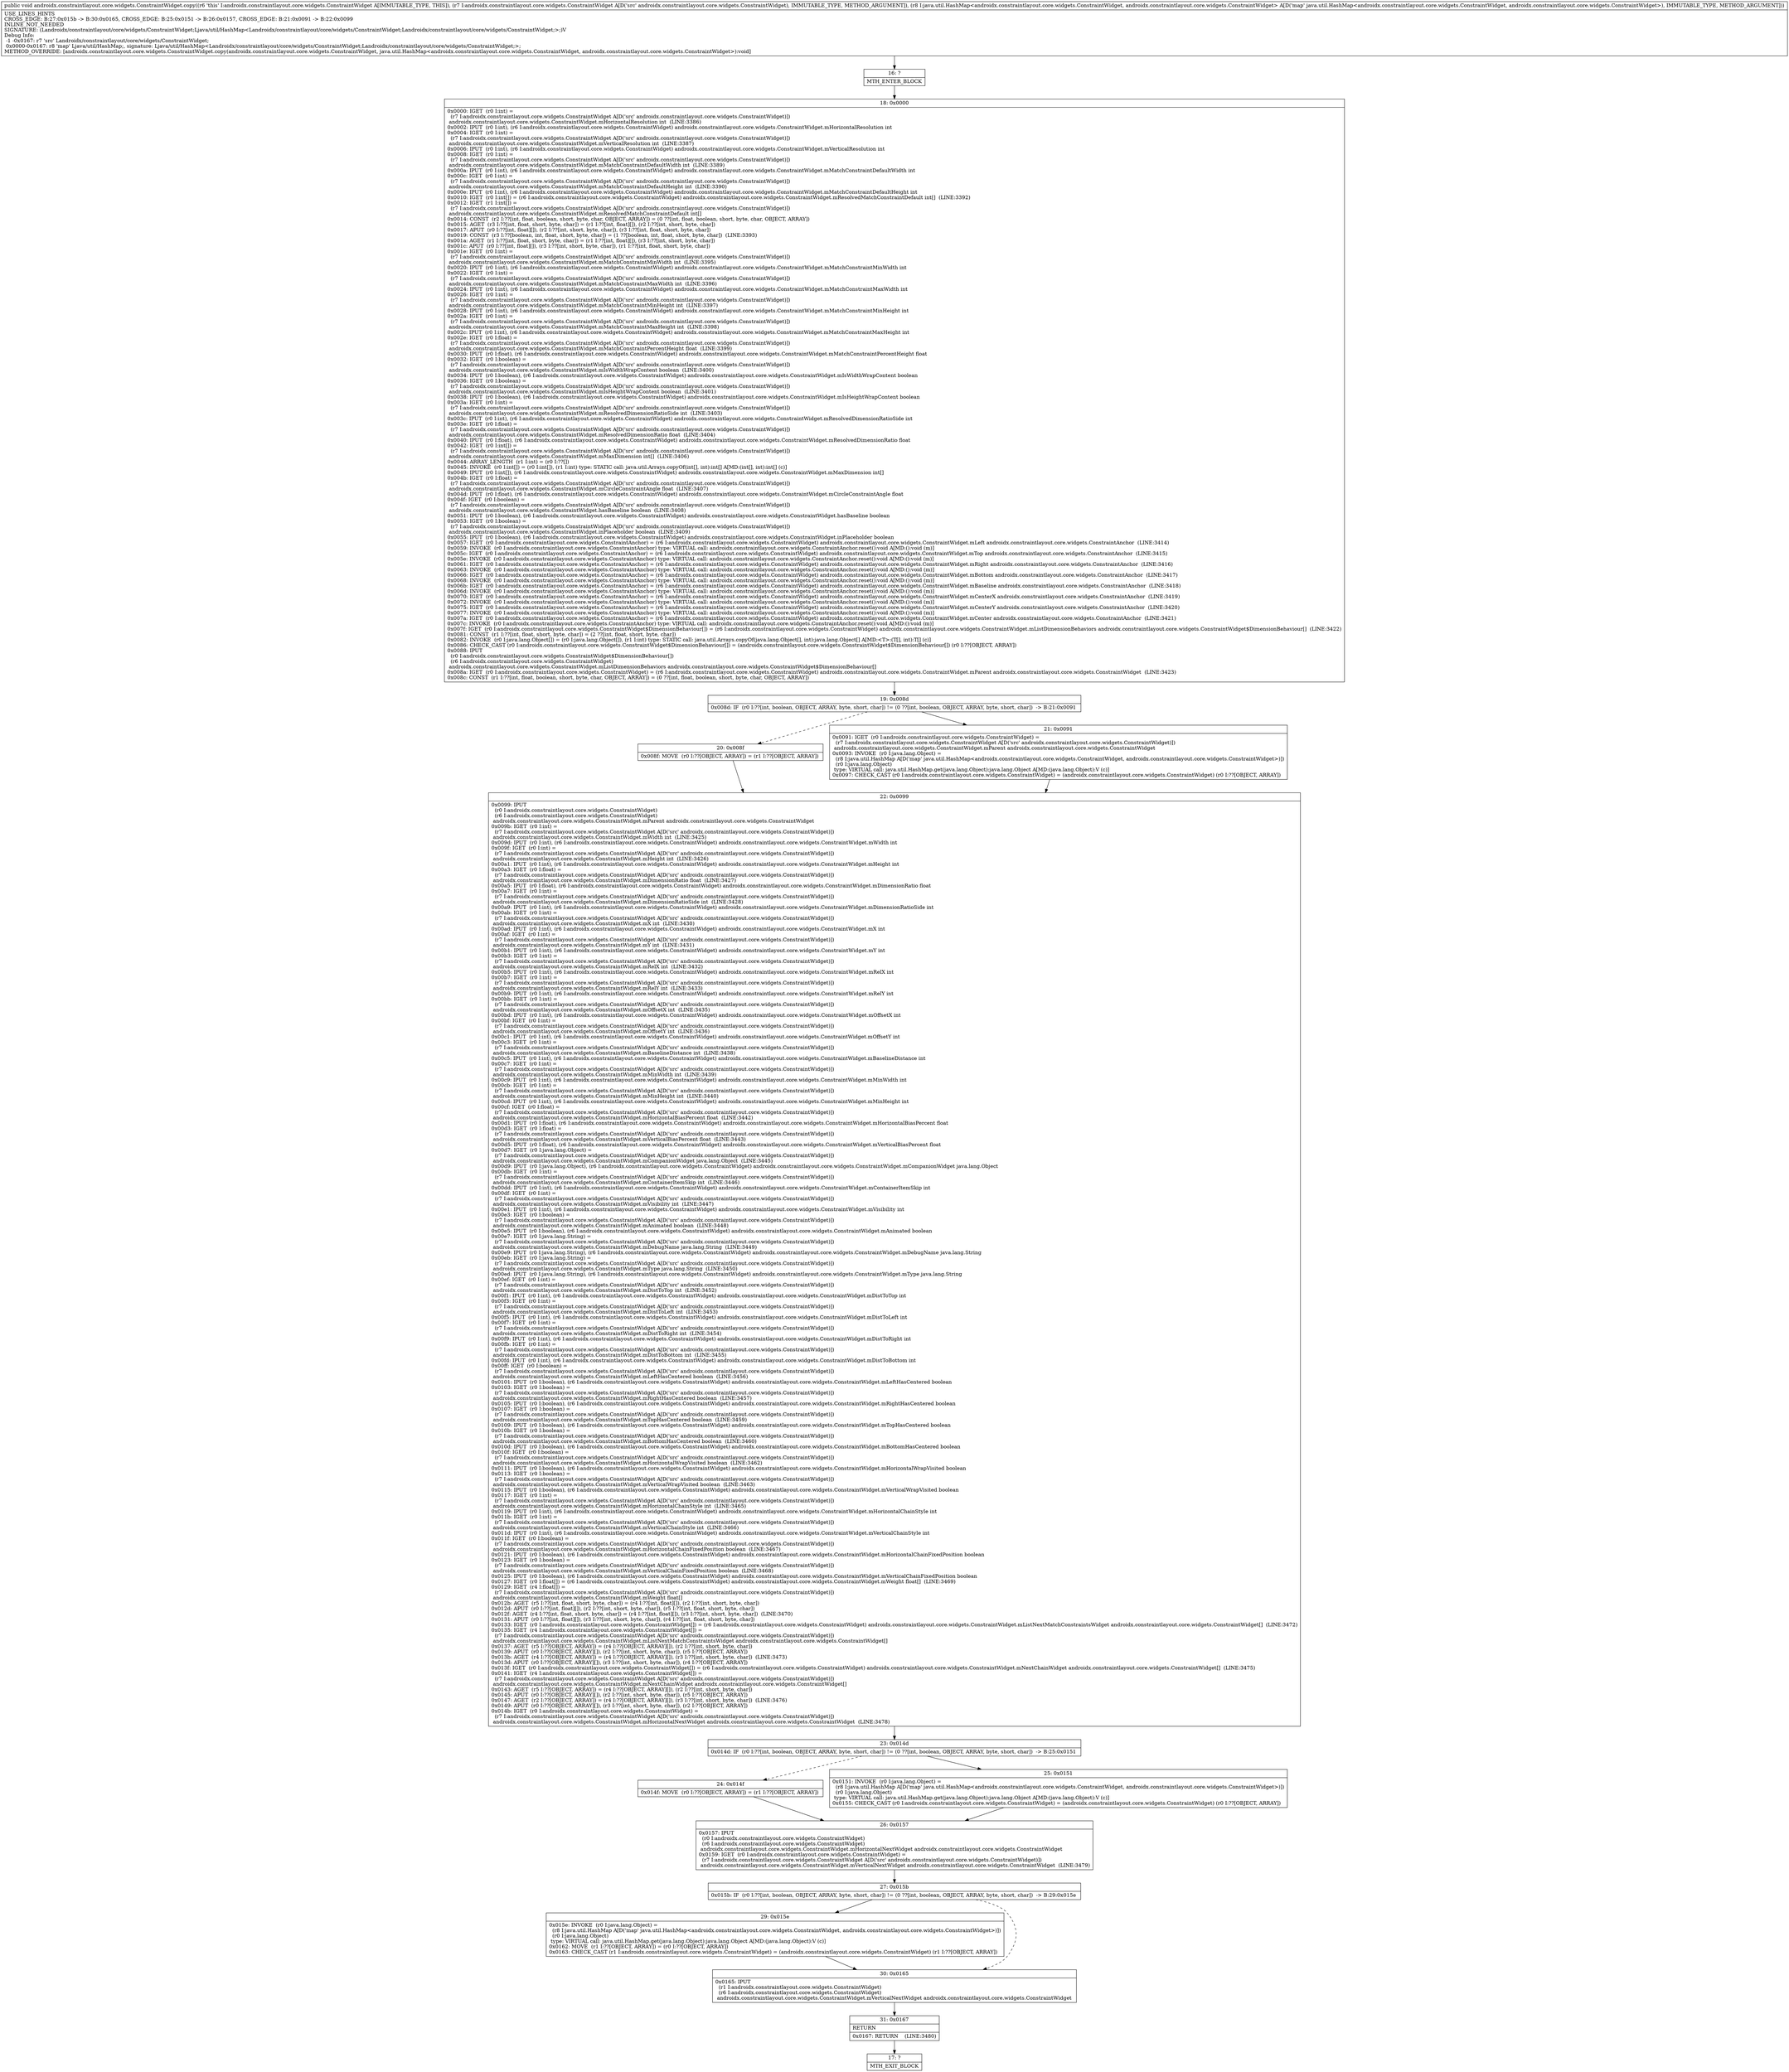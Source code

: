 digraph "CFG forandroidx.constraintlayout.core.widgets.ConstraintWidget.copy(Landroidx\/constraintlayout\/core\/widgets\/ConstraintWidget;Ljava\/util\/HashMap;)V" {
Node_16 [shape=record,label="{16\:\ ?|MTH_ENTER_BLOCK\l}"];
Node_18 [shape=record,label="{18\:\ 0x0000|0x0000: IGET  (r0 I:int) = \l  (r7 I:androidx.constraintlayout.core.widgets.ConstraintWidget A[D('src' androidx.constraintlayout.core.widgets.ConstraintWidget)])\l androidx.constraintlayout.core.widgets.ConstraintWidget.mHorizontalResolution int  (LINE:3386)\l0x0002: IPUT  (r0 I:int), (r6 I:androidx.constraintlayout.core.widgets.ConstraintWidget) androidx.constraintlayout.core.widgets.ConstraintWidget.mHorizontalResolution int \l0x0004: IGET  (r0 I:int) = \l  (r7 I:androidx.constraintlayout.core.widgets.ConstraintWidget A[D('src' androidx.constraintlayout.core.widgets.ConstraintWidget)])\l androidx.constraintlayout.core.widgets.ConstraintWidget.mVerticalResolution int  (LINE:3387)\l0x0006: IPUT  (r0 I:int), (r6 I:androidx.constraintlayout.core.widgets.ConstraintWidget) androidx.constraintlayout.core.widgets.ConstraintWidget.mVerticalResolution int \l0x0008: IGET  (r0 I:int) = \l  (r7 I:androidx.constraintlayout.core.widgets.ConstraintWidget A[D('src' androidx.constraintlayout.core.widgets.ConstraintWidget)])\l androidx.constraintlayout.core.widgets.ConstraintWidget.mMatchConstraintDefaultWidth int  (LINE:3389)\l0x000a: IPUT  (r0 I:int), (r6 I:androidx.constraintlayout.core.widgets.ConstraintWidget) androidx.constraintlayout.core.widgets.ConstraintWidget.mMatchConstraintDefaultWidth int \l0x000c: IGET  (r0 I:int) = \l  (r7 I:androidx.constraintlayout.core.widgets.ConstraintWidget A[D('src' androidx.constraintlayout.core.widgets.ConstraintWidget)])\l androidx.constraintlayout.core.widgets.ConstraintWidget.mMatchConstraintDefaultHeight int  (LINE:3390)\l0x000e: IPUT  (r0 I:int), (r6 I:androidx.constraintlayout.core.widgets.ConstraintWidget) androidx.constraintlayout.core.widgets.ConstraintWidget.mMatchConstraintDefaultHeight int \l0x0010: IGET  (r0 I:int[]) = (r6 I:androidx.constraintlayout.core.widgets.ConstraintWidget) androidx.constraintlayout.core.widgets.ConstraintWidget.mResolvedMatchConstraintDefault int[]  (LINE:3392)\l0x0012: IGET  (r1 I:int[]) = \l  (r7 I:androidx.constraintlayout.core.widgets.ConstraintWidget A[D('src' androidx.constraintlayout.core.widgets.ConstraintWidget)])\l androidx.constraintlayout.core.widgets.ConstraintWidget.mResolvedMatchConstraintDefault int[] \l0x0014: CONST  (r2 I:??[int, float, boolean, short, byte, char, OBJECT, ARRAY]) = (0 ??[int, float, boolean, short, byte, char, OBJECT, ARRAY]) \l0x0015: AGET  (r3 I:??[int, float, short, byte, char]) = (r1 I:??[int, float][]), (r2 I:??[int, short, byte, char]) \l0x0017: APUT  (r0 I:??[int, float][]), (r2 I:??[int, short, byte, char]), (r3 I:??[int, float, short, byte, char]) \l0x0019: CONST  (r3 I:??[boolean, int, float, short, byte, char]) = (1 ??[boolean, int, float, short, byte, char])  (LINE:3393)\l0x001a: AGET  (r1 I:??[int, float, short, byte, char]) = (r1 I:??[int, float][]), (r3 I:??[int, short, byte, char]) \l0x001c: APUT  (r0 I:??[int, float][]), (r3 I:??[int, short, byte, char]), (r1 I:??[int, float, short, byte, char]) \l0x001e: IGET  (r0 I:int) = \l  (r7 I:androidx.constraintlayout.core.widgets.ConstraintWidget A[D('src' androidx.constraintlayout.core.widgets.ConstraintWidget)])\l androidx.constraintlayout.core.widgets.ConstraintWidget.mMatchConstraintMinWidth int  (LINE:3395)\l0x0020: IPUT  (r0 I:int), (r6 I:androidx.constraintlayout.core.widgets.ConstraintWidget) androidx.constraintlayout.core.widgets.ConstraintWidget.mMatchConstraintMinWidth int \l0x0022: IGET  (r0 I:int) = \l  (r7 I:androidx.constraintlayout.core.widgets.ConstraintWidget A[D('src' androidx.constraintlayout.core.widgets.ConstraintWidget)])\l androidx.constraintlayout.core.widgets.ConstraintWidget.mMatchConstraintMaxWidth int  (LINE:3396)\l0x0024: IPUT  (r0 I:int), (r6 I:androidx.constraintlayout.core.widgets.ConstraintWidget) androidx.constraintlayout.core.widgets.ConstraintWidget.mMatchConstraintMaxWidth int \l0x0026: IGET  (r0 I:int) = \l  (r7 I:androidx.constraintlayout.core.widgets.ConstraintWidget A[D('src' androidx.constraintlayout.core.widgets.ConstraintWidget)])\l androidx.constraintlayout.core.widgets.ConstraintWidget.mMatchConstraintMinHeight int  (LINE:3397)\l0x0028: IPUT  (r0 I:int), (r6 I:androidx.constraintlayout.core.widgets.ConstraintWidget) androidx.constraintlayout.core.widgets.ConstraintWidget.mMatchConstraintMinHeight int \l0x002a: IGET  (r0 I:int) = \l  (r7 I:androidx.constraintlayout.core.widgets.ConstraintWidget A[D('src' androidx.constraintlayout.core.widgets.ConstraintWidget)])\l androidx.constraintlayout.core.widgets.ConstraintWidget.mMatchConstraintMaxHeight int  (LINE:3398)\l0x002c: IPUT  (r0 I:int), (r6 I:androidx.constraintlayout.core.widgets.ConstraintWidget) androidx.constraintlayout.core.widgets.ConstraintWidget.mMatchConstraintMaxHeight int \l0x002e: IGET  (r0 I:float) = \l  (r7 I:androidx.constraintlayout.core.widgets.ConstraintWidget A[D('src' androidx.constraintlayout.core.widgets.ConstraintWidget)])\l androidx.constraintlayout.core.widgets.ConstraintWidget.mMatchConstraintPercentHeight float  (LINE:3399)\l0x0030: IPUT  (r0 I:float), (r6 I:androidx.constraintlayout.core.widgets.ConstraintWidget) androidx.constraintlayout.core.widgets.ConstraintWidget.mMatchConstraintPercentHeight float \l0x0032: IGET  (r0 I:boolean) = \l  (r7 I:androidx.constraintlayout.core.widgets.ConstraintWidget A[D('src' androidx.constraintlayout.core.widgets.ConstraintWidget)])\l androidx.constraintlayout.core.widgets.ConstraintWidget.mIsWidthWrapContent boolean  (LINE:3400)\l0x0034: IPUT  (r0 I:boolean), (r6 I:androidx.constraintlayout.core.widgets.ConstraintWidget) androidx.constraintlayout.core.widgets.ConstraintWidget.mIsWidthWrapContent boolean \l0x0036: IGET  (r0 I:boolean) = \l  (r7 I:androidx.constraintlayout.core.widgets.ConstraintWidget A[D('src' androidx.constraintlayout.core.widgets.ConstraintWidget)])\l androidx.constraintlayout.core.widgets.ConstraintWidget.mIsHeightWrapContent boolean  (LINE:3401)\l0x0038: IPUT  (r0 I:boolean), (r6 I:androidx.constraintlayout.core.widgets.ConstraintWidget) androidx.constraintlayout.core.widgets.ConstraintWidget.mIsHeightWrapContent boolean \l0x003a: IGET  (r0 I:int) = \l  (r7 I:androidx.constraintlayout.core.widgets.ConstraintWidget A[D('src' androidx.constraintlayout.core.widgets.ConstraintWidget)])\l androidx.constraintlayout.core.widgets.ConstraintWidget.mResolvedDimensionRatioSide int  (LINE:3403)\l0x003c: IPUT  (r0 I:int), (r6 I:androidx.constraintlayout.core.widgets.ConstraintWidget) androidx.constraintlayout.core.widgets.ConstraintWidget.mResolvedDimensionRatioSide int \l0x003e: IGET  (r0 I:float) = \l  (r7 I:androidx.constraintlayout.core.widgets.ConstraintWidget A[D('src' androidx.constraintlayout.core.widgets.ConstraintWidget)])\l androidx.constraintlayout.core.widgets.ConstraintWidget.mResolvedDimensionRatio float  (LINE:3404)\l0x0040: IPUT  (r0 I:float), (r6 I:androidx.constraintlayout.core.widgets.ConstraintWidget) androidx.constraintlayout.core.widgets.ConstraintWidget.mResolvedDimensionRatio float \l0x0042: IGET  (r0 I:int[]) = \l  (r7 I:androidx.constraintlayout.core.widgets.ConstraintWidget A[D('src' androidx.constraintlayout.core.widgets.ConstraintWidget)])\l androidx.constraintlayout.core.widgets.ConstraintWidget.mMaxDimension int[]  (LINE:3406)\l0x0044: ARRAY_LENGTH  (r1 I:int) = (r0 I:??[]) \l0x0045: INVOKE  (r0 I:int[]) = (r0 I:int[]), (r1 I:int) type: STATIC call: java.util.Arrays.copyOf(int[], int):int[] A[MD:(int[], int):int[] (c)]\l0x0049: IPUT  (r0 I:int[]), (r6 I:androidx.constraintlayout.core.widgets.ConstraintWidget) androidx.constraintlayout.core.widgets.ConstraintWidget.mMaxDimension int[] \l0x004b: IGET  (r0 I:float) = \l  (r7 I:androidx.constraintlayout.core.widgets.ConstraintWidget A[D('src' androidx.constraintlayout.core.widgets.ConstraintWidget)])\l androidx.constraintlayout.core.widgets.ConstraintWidget.mCircleConstraintAngle float  (LINE:3407)\l0x004d: IPUT  (r0 I:float), (r6 I:androidx.constraintlayout.core.widgets.ConstraintWidget) androidx.constraintlayout.core.widgets.ConstraintWidget.mCircleConstraintAngle float \l0x004f: IGET  (r0 I:boolean) = \l  (r7 I:androidx.constraintlayout.core.widgets.ConstraintWidget A[D('src' androidx.constraintlayout.core.widgets.ConstraintWidget)])\l androidx.constraintlayout.core.widgets.ConstraintWidget.hasBaseline boolean  (LINE:3408)\l0x0051: IPUT  (r0 I:boolean), (r6 I:androidx.constraintlayout.core.widgets.ConstraintWidget) androidx.constraintlayout.core.widgets.ConstraintWidget.hasBaseline boolean \l0x0053: IGET  (r0 I:boolean) = \l  (r7 I:androidx.constraintlayout.core.widgets.ConstraintWidget A[D('src' androidx.constraintlayout.core.widgets.ConstraintWidget)])\l androidx.constraintlayout.core.widgets.ConstraintWidget.inPlaceholder boolean  (LINE:3409)\l0x0055: IPUT  (r0 I:boolean), (r6 I:androidx.constraintlayout.core.widgets.ConstraintWidget) androidx.constraintlayout.core.widgets.ConstraintWidget.inPlaceholder boolean \l0x0057: IGET  (r0 I:androidx.constraintlayout.core.widgets.ConstraintAnchor) = (r6 I:androidx.constraintlayout.core.widgets.ConstraintWidget) androidx.constraintlayout.core.widgets.ConstraintWidget.mLeft androidx.constraintlayout.core.widgets.ConstraintAnchor  (LINE:3414)\l0x0059: INVOKE  (r0 I:androidx.constraintlayout.core.widgets.ConstraintAnchor) type: VIRTUAL call: androidx.constraintlayout.core.widgets.ConstraintAnchor.reset():void A[MD:():void (m)]\l0x005c: IGET  (r0 I:androidx.constraintlayout.core.widgets.ConstraintAnchor) = (r6 I:androidx.constraintlayout.core.widgets.ConstraintWidget) androidx.constraintlayout.core.widgets.ConstraintWidget.mTop androidx.constraintlayout.core.widgets.ConstraintAnchor  (LINE:3415)\l0x005e: INVOKE  (r0 I:androidx.constraintlayout.core.widgets.ConstraintAnchor) type: VIRTUAL call: androidx.constraintlayout.core.widgets.ConstraintAnchor.reset():void A[MD:():void (m)]\l0x0061: IGET  (r0 I:androidx.constraintlayout.core.widgets.ConstraintAnchor) = (r6 I:androidx.constraintlayout.core.widgets.ConstraintWidget) androidx.constraintlayout.core.widgets.ConstraintWidget.mRight androidx.constraintlayout.core.widgets.ConstraintAnchor  (LINE:3416)\l0x0063: INVOKE  (r0 I:androidx.constraintlayout.core.widgets.ConstraintAnchor) type: VIRTUAL call: androidx.constraintlayout.core.widgets.ConstraintAnchor.reset():void A[MD:():void (m)]\l0x0066: IGET  (r0 I:androidx.constraintlayout.core.widgets.ConstraintAnchor) = (r6 I:androidx.constraintlayout.core.widgets.ConstraintWidget) androidx.constraintlayout.core.widgets.ConstraintWidget.mBottom androidx.constraintlayout.core.widgets.ConstraintAnchor  (LINE:3417)\l0x0068: INVOKE  (r0 I:androidx.constraintlayout.core.widgets.ConstraintAnchor) type: VIRTUAL call: androidx.constraintlayout.core.widgets.ConstraintAnchor.reset():void A[MD:():void (m)]\l0x006b: IGET  (r0 I:androidx.constraintlayout.core.widgets.ConstraintAnchor) = (r6 I:androidx.constraintlayout.core.widgets.ConstraintWidget) androidx.constraintlayout.core.widgets.ConstraintWidget.mBaseline androidx.constraintlayout.core.widgets.ConstraintAnchor  (LINE:3418)\l0x006d: INVOKE  (r0 I:androidx.constraintlayout.core.widgets.ConstraintAnchor) type: VIRTUAL call: androidx.constraintlayout.core.widgets.ConstraintAnchor.reset():void A[MD:():void (m)]\l0x0070: IGET  (r0 I:androidx.constraintlayout.core.widgets.ConstraintAnchor) = (r6 I:androidx.constraintlayout.core.widgets.ConstraintWidget) androidx.constraintlayout.core.widgets.ConstraintWidget.mCenterX androidx.constraintlayout.core.widgets.ConstraintAnchor  (LINE:3419)\l0x0072: INVOKE  (r0 I:androidx.constraintlayout.core.widgets.ConstraintAnchor) type: VIRTUAL call: androidx.constraintlayout.core.widgets.ConstraintAnchor.reset():void A[MD:():void (m)]\l0x0075: IGET  (r0 I:androidx.constraintlayout.core.widgets.ConstraintAnchor) = (r6 I:androidx.constraintlayout.core.widgets.ConstraintWidget) androidx.constraintlayout.core.widgets.ConstraintWidget.mCenterY androidx.constraintlayout.core.widgets.ConstraintAnchor  (LINE:3420)\l0x0077: INVOKE  (r0 I:androidx.constraintlayout.core.widgets.ConstraintAnchor) type: VIRTUAL call: androidx.constraintlayout.core.widgets.ConstraintAnchor.reset():void A[MD:():void (m)]\l0x007a: IGET  (r0 I:androidx.constraintlayout.core.widgets.ConstraintAnchor) = (r6 I:androidx.constraintlayout.core.widgets.ConstraintWidget) androidx.constraintlayout.core.widgets.ConstraintWidget.mCenter androidx.constraintlayout.core.widgets.ConstraintAnchor  (LINE:3421)\l0x007c: INVOKE  (r0 I:androidx.constraintlayout.core.widgets.ConstraintAnchor) type: VIRTUAL call: androidx.constraintlayout.core.widgets.ConstraintAnchor.reset():void A[MD:():void (m)]\l0x007f: IGET  (r0 I:androidx.constraintlayout.core.widgets.ConstraintWidget$DimensionBehaviour[]) = (r6 I:androidx.constraintlayout.core.widgets.ConstraintWidget) androidx.constraintlayout.core.widgets.ConstraintWidget.mListDimensionBehaviors androidx.constraintlayout.core.widgets.ConstraintWidget$DimensionBehaviour[]  (LINE:3422)\l0x0081: CONST  (r1 I:??[int, float, short, byte, char]) = (2 ??[int, float, short, byte, char]) \l0x0082: INVOKE  (r0 I:java.lang.Object[]) = (r0 I:java.lang.Object[]), (r1 I:int) type: STATIC call: java.util.Arrays.copyOf(java.lang.Object[], int):java.lang.Object[] A[MD:\<T\>:(T[], int):T[] (c)]\l0x0086: CHECK_CAST (r0 I:androidx.constraintlayout.core.widgets.ConstraintWidget$DimensionBehaviour[]) = (androidx.constraintlayout.core.widgets.ConstraintWidget$DimensionBehaviour[]) (r0 I:??[OBJECT, ARRAY]) \l0x0088: IPUT  \l  (r0 I:androidx.constraintlayout.core.widgets.ConstraintWidget$DimensionBehaviour[])\l  (r6 I:androidx.constraintlayout.core.widgets.ConstraintWidget)\l androidx.constraintlayout.core.widgets.ConstraintWidget.mListDimensionBehaviors androidx.constraintlayout.core.widgets.ConstraintWidget$DimensionBehaviour[] \l0x008a: IGET  (r0 I:androidx.constraintlayout.core.widgets.ConstraintWidget) = (r6 I:androidx.constraintlayout.core.widgets.ConstraintWidget) androidx.constraintlayout.core.widgets.ConstraintWidget.mParent androidx.constraintlayout.core.widgets.ConstraintWidget  (LINE:3423)\l0x008c: CONST  (r1 I:??[int, float, boolean, short, byte, char, OBJECT, ARRAY]) = (0 ??[int, float, boolean, short, byte, char, OBJECT, ARRAY]) \l}"];
Node_19 [shape=record,label="{19\:\ 0x008d|0x008d: IF  (r0 I:??[int, boolean, OBJECT, ARRAY, byte, short, char]) != (0 ??[int, boolean, OBJECT, ARRAY, byte, short, char])  \-\> B:21:0x0091 \l}"];
Node_20 [shape=record,label="{20\:\ 0x008f|0x008f: MOVE  (r0 I:??[OBJECT, ARRAY]) = (r1 I:??[OBJECT, ARRAY]) \l}"];
Node_22 [shape=record,label="{22\:\ 0x0099|0x0099: IPUT  \l  (r0 I:androidx.constraintlayout.core.widgets.ConstraintWidget)\l  (r6 I:androidx.constraintlayout.core.widgets.ConstraintWidget)\l androidx.constraintlayout.core.widgets.ConstraintWidget.mParent androidx.constraintlayout.core.widgets.ConstraintWidget \l0x009b: IGET  (r0 I:int) = \l  (r7 I:androidx.constraintlayout.core.widgets.ConstraintWidget A[D('src' androidx.constraintlayout.core.widgets.ConstraintWidget)])\l androidx.constraintlayout.core.widgets.ConstraintWidget.mWidth int  (LINE:3425)\l0x009d: IPUT  (r0 I:int), (r6 I:androidx.constraintlayout.core.widgets.ConstraintWidget) androidx.constraintlayout.core.widgets.ConstraintWidget.mWidth int \l0x009f: IGET  (r0 I:int) = \l  (r7 I:androidx.constraintlayout.core.widgets.ConstraintWidget A[D('src' androidx.constraintlayout.core.widgets.ConstraintWidget)])\l androidx.constraintlayout.core.widgets.ConstraintWidget.mHeight int  (LINE:3426)\l0x00a1: IPUT  (r0 I:int), (r6 I:androidx.constraintlayout.core.widgets.ConstraintWidget) androidx.constraintlayout.core.widgets.ConstraintWidget.mHeight int \l0x00a3: IGET  (r0 I:float) = \l  (r7 I:androidx.constraintlayout.core.widgets.ConstraintWidget A[D('src' androidx.constraintlayout.core.widgets.ConstraintWidget)])\l androidx.constraintlayout.core.widgets.ConstraintWidget.mDimensionRatio float  (LINE:3427)\l0x00a5: IPUT  (r0 I:float), (r6 I:androidx.constraintlayout.core.widgets.ConstraintWidget) androidx.constraintlayout.core.widgets.ConstraintWidget.mDimensionRatio float \l0x00a7: IGET  (r0 I:int) = \l  (r7 I:androidx.constraintlayout.core.widgets.ConstraintWidget A[D('src' androidx.constraintlayout.core.widgets.ConstraintWidget)])\l androidx.constraintlayout.core.widgets.ConstraintWidget.mDimensionRatioSide int  (LINE:3428)\l0x00a9: IPUT  (r0 I:int), (r6 I:androidx.constraintlayout.core.widgets.ConstraintWidget) androidx.constraintlayout.core.widgets.ConstraintWidget.mDimensionRatioSide int \l0x00ab: IGET  (r0 I:int) = \l  (r7 I:androidx.constraintlayout.core.widgets.ConstraintWidget A[D('src' androidx.constraintlayout.core.widgets.ConstraintWidget)])\l androidx.constraintlayout.core.widgets.ConstraintWidget.mX int  (LINE:3430)\l0x00ad: IPUT  (r0 I:int), (r6 I:androidx.constraintlayout.core.widgets.ConstraintWidget) androidx.constraintlayout.core.widgets.ConstraintWidget.mX int \l0x00af: IGET  (r0 I:int) = \l  (r7 I:androidx.constraintlayout.core.widgets.ConstraintWidget A[D('src' androidx.constraintlayout.core.widgets.ConstraintWidget)])\l androidx.constraintlayout.core.widgets.ConstraintWidget.mY int  (LINE:3431)\l0x00b1: IPUT  (r0 I:int), (r6 I:androidx.constraintlayout.core.widgets.ConstraintWidget) androidx.constraintlayout.core.widgets.ConstraintWidget.mY int \l0x00b3: IGET  (r0 I:int) = \l  (r7 I:androidx.constraintlayout.core.widgets.ConstraintWidget A[D('src' androidx.constraintlayout.core.widgets.ConstraintWidget)])\l androidx.constraintlayout.core.widgets.ConstraintWidget.mRelX int  (LINE:3432)\l0x00b5: IPUT  (r0 I:int), (r6 I:androidx.constraintlayout.core.widgets.ConstraintWidget) androidx.constraintlayout.core.widgets.ConstraintWidget.mRelX int \l0x00b7: IGET  (r0 I:int) = \l  (r7 I:androidx.constraintlayout.core.widgets.ConstraintWidget A[D('src' androidx.constraintlayout.core.widgets.ConstraintWidget)])\l androidx.constraintlayout.core.widgets.ConstraintWidget.mRelY int  (LINE:3433)\l0x00b9: IPUT  (r0 I:int), (r6 I:androidx.constraintlayout.core.widgets.ConstraintWidget) androidx.constraintlayout.core.widgets.ConstraintWidget.mRelY int \l0x00bb: IGET  (r0 I:int) = \l  (r7 I:androidx.constraintlayout.core.widgets.ConstraintWidget A[D('src' androidx.constraintlayout.core.widgets.ConstraintWidget)])\l androidx.constraintlayout.core.widgets.ConstraintWidget.mOffsetX int  (LINE:3435)\l0x00bd: IPUT  (r0 I:int), (r6 I:androidx.constraintlayout.core.widgets.ConstraintWidget) androidx.constraintlayout.core.widgets.ConstraintWidget.mOffsetX int \l0x00bf: IGET  (r0 I:int) = \l  (r7 I:androidx.constraintlayout.core.widgets.ConstraintWidget A[D('src' androidx.constraintlayout.core.widgets.ConstraintWidget)])\l androidx.constraintlayout.core.widgets.ConstraintWidget.mOffsetY int  (LINE:3436)\l0x00c1: IPUT  (r0 I:int), (r6 I:androidx.constraintlayout.core.widgets.ConstraintWidget) androidx.constraintlayout.core.widgets.ConstraintWidget.mOffsetY int \l0x00c3: IGET  (r0 I:int) = \l  (r7 I:androidx.constraintlayout.core.widgets.ConstraintWidget A[D('src' androidx.constraintlayout.core.widgets.ConstraintWidget)])\l androidx.constraintlayout.core.widgets.ConstraintWidget.mBaselineDistance int  (LINE:3438)\l0x00c5: IPUT  (r0 I:int), (r6 I:androidx.constraintlayout.core.widgets.ConstraintWidget) androidx.constraintlayout.core.widgets.ConstraintWidget.mBaselineDistance int \l0x00c7: IGET  (r0 I:int) = \l  (r7 I:androidx.constraintlayout.core.widgets.ConstraintWidget A[D('src' androidx.constraintlayout.core.widgets.ConstraintWidget)])\l androidx.constraintlayout.core.widgets.ConstraintWidget.mMinWidth int  (LINE:3439)\l0x00c9: IPUT  (r0 I:int), (r6 I:androidx.constraintlayout.core.widgets.ConstraintWidget) androidx.constraintlayout.core.widgets.ConstraintWidget.mMinWidth int \l0x00cb: IGET  (r0 I:int) = \l  (r7 I:androidx.constraintlayout.core.widgets.ConstraintWidget A[D('src' androidx.constraintlayout.core.widgets.ConstraintWidget)])\l androidx.constraintlayout.core.widgets.ConstraintWidget.mMinHeight int  (LINE:3440)\l0x00cd: IPUT  (r0 I:int), (r6 I:androidx.constraintlayout.core.widgets.ConstraintWidget) androidx.constraintlayout.core.widgets.ConstraintWidget.mMinHeight int \l0x00cf: IGET  (r0 I:float) = \l  (r7 I:androidx.constraintlayout.core.widgets.ConstraintWidget A[D('src' androidx.constraintlayout.core.widgets.ConstraintWidget)])\l androidx.constraintlayout.core.widgets.ConstraintWidget.mHorizontalBiasPercent float  (LINE:3442)\l0x00d1: IPUT  (r0 I:float), (r6 I:androidx.constraintlayout.core.widgets.ConstraintWidget) androidx.constraintlayout.core.widgets.ConstraintWidget.mHorizontalBiasPercent float \l0x00d3: IGET  (r0 I:float) = \l  (r7 I:androidx.constraintlayout.core.widgets.ConstraintWidget A[D('src' androidx.constraintlayout.core.widgets.ConstraintWidget)])\l androidx.constraintlayout.core.widgets.ConstraintWidget.mVerticalBiasPercent float  (LINE:3443)\l0x00d5: IPUT  (r0 I:float), (r6 I:androidx.constraintlayout.core.widgets.ConstraintWidget) androidx.constraintlayout.core.widgets.ConstraintWidget.mVerticalBiasPercent float \l0x00d7: IGET  (r0 I:java.lang.Object) = \l  (r7 I:androidx.constraintlayout.core.widgets.ConstraintWidget A[D('src' androidx.constraintlayout.core.widgets.ConstraintWidget)])\l androidx.constraintlayout.core.widgets.ConstraintWidget.mCompanionWidget java.lang.Object  (LINE:3445)\l0x00d9: IPUT  (r0 I:java.lang.Object), (r6 I:androidx.constraintlayout.core.widgets.ConstraintWidget) androidx.constraintlayout.core.widgets.ConstraintWidget.mCompanionWidget java.lang.Object \l0x00db: IGET  (r0 I:int) = \l  (r7 I:androidx.constraintlayout.core.widgets.ConstraintWidget A[D('src' androidx.constraintlayout.core.widgets.ConstraintWidget)])\l androidx.constraintlayout.core.widgets.ConstraintWidget.mContainerItemSkip int  (LINE:3446)\l0x00dd: IPUT  (r0 I:int), (r6 I:androidx.constraintlayout.core.widgets.ConstraintWidget) androidx.constraintlayout.core.widgets.ConstraintWidget.mContainerItemSkip int \l0x00df: IGET  (r0 I:int) = \l  (r7 I:androidx.constraintlayout.core.widgets.ConstraintWidget A[D('src' androidx.constraintlayout.core.widgets.ConstraintWidget)])\l androidx.constraintlayout.core.widgets.ConstraintWidget.mVisibility int  (LINE:3447)\l0x00e1: IPUT  (r0 I:int), (r6 I:androidx.constraintlayout.core.widgets.ConstraintWidget) androidx.constraintlayout.core.widgets.ConstraintWidget.mVisibility int \l0x00e3: IGET  (r0 I:boolean) = \l  (r7 I:androidx.constraintlayout.core.widgets.ConstraintWidget A[D('src' androidx.constraintlayout.core.widgets.ConstraintWidget)])\l androidx.constraintlayout.core.widgets.ConstraintWidget.mAnimated boolean  (LINE:3448)\l0x00e5: IPUT  (r0 I:boolean), (r6 I:androidx.constraintlayout.core.widgets.ConstraintWidget) androidx.constraintlayout.core.widgets.ConstraintWidget.mAnimated boolean \l0x00e7: IGET  (r0 I:java.lang.String) = \l  (r7 I:androidx.constraintlayout.core.widgets.ConstraintWidget A[D('src' androidx.constraintlayout.core.widgets.ConstraintWidget)])\l androidx.constraintlayout.core.widgets.ConstraintWidget.mDebugName java.lang.String  (LINE:3449)\l0x00e9: IPUT  (r0 I:java.lang.String), (r6 I:androidx.constraintlayout.core.widgets.ConstraintWidget) androidx.constraintlayout.core.widgets.ConstraintWidget.mDebugName java.lang.String \l0x00eb: IGET  (r0 I:java.lang.String) = \l  (r7 I:androidx.constraintlayout.core.widgets.ConstraintWidget A[D('src' androidx.constraintlayout.core.widgets.ConstraintWidget)])\l androidx.constraintlayout.core.widgets.ConstraintWidget.mType java.lang.String  (LINE:3450)\l0x00ed: IPUT  (r0 I:java.lang.String), (r6 I:androidx.constraintlayout.core.widgets.ConstraintWidget) androidx.constraintlayout.core.widgets.ConstraintWidget.mType java.lang.String \l0x00ef: IGET  (r0 I:int) = \l  (r7 I:androidx.constraintlayout.core.widgets.ConstraintWidget A[D('src' androidx.constraintlayout.core.widgets.ConstraintWidget)])\l androidx.constraintlayout.core.widgets.ConstraintWidget.mDistToTop int  (LINE:3452)\l0x00f1: IPUT  (r0 I:int), (r6 I:androidx.constraintlayout.core.widgets.ConstraintWidget) androidx.constraintlayout.core.widgets.ConstraintWidget.mDistToTop int \l0x00f3: IGET  (r0 I:int) = \l  (r7 I:androidx.constraintlayout.core.widgets.ConstraintWidget A[D('src' androidx.constraintlayout.core.widgets.ConstraintWidget)])\l androidx.constraintlayout.core.widgets.ConstraintWidget.mDistToLeft int  (LINE:3453)\l0x00f5: IPUT  (r0 I:int), (r6 I:androidx.constraintlayout.core.widgets.ConstraintWidget) androidx.constraintlayout.core.widgets.ConstraintWidget.mDistToLeft int \l0x00f7: IGET  (r0 I:int) = \l  (r7 I:androidx.constraintlayout.core.widgets.ConstraintWidget A[D('src' androidx.constraintlayout.core.widgets.ConstraintWidget)])\l androidx.constraintlayout.core.widgets.ConstraintWidget.mDistToRight int  (LINE:3454)\l0x00f9: IPUT  (r0 I:int), (r6 I:androidx.constraintlayout.core.widgets.ConstraintWidget) androidx.constraintlayout.core.widgets.ConstraintWidget.mDistToRight int \l0x00fb: IGET  (r0 I:int) = \l  (r7 I:androidx.constraintlayout.core.widgets.ConstraintWidget A[D('src' androidx.constraintlayout.core.widgets.ConstraintWidget)])\l androidx.constraintlayout.core.widgets.ConstraintWidget.mDistToBottom int  (LINE:3455)\l0x00fd: IPUT  (r0 I:int), (r6 I:androidx.constraintlayout.core.widgets.ConstraintWidget) androidx.constraintlayout.core.widgets.ConstraintWidget.mDistToBottom int \l0x00ff: IGET  (r0 I:boolean) = \l  (r7 I:androidx.constraintlayout.core.widgets.ConstraintWidget A[D('src' androidx.constraintlayout.core.widgets.ConstraintWidget)])\l androidx.constraintlayout.core.widgets.ConstraintWidget.mLeftHasCentered boolean  (LINE:3456)\l0x0101: IPUT  (r0 I:boolean), (r6 I:androidx.constraintlayout.core.widgets.ConstraintWidget) androidx.constraintlayout.core.widgets.ConstraintWidget.mLeftHasCentered boolean \l0x0103: IGET  (r0 I:boolean) = \l  (r7 I:androidx.constraintlayout.core.widgets.ConstraintWidget A[D('src' androidx.constraintlayout.core.widgets.ConstraintWidget)])\l androidx.constraintlayout.core.widgets.ConstraintWidget.mRightHasCentered boolean  (LINE:3457)\l0x0105: IPUT  (r0 I:boolean), (r6 I:androidx.constraintlayout.core.widgets.ConstraintWidget) androidx.constraintlayout.core.widgets.ConstraintWidget.mRightHasCentered boolean \l0x0107: IGET  (r0 I:boolean) = \l  (r7 I:androidx.constraintlayout.core.widgets.ConstraintWidget A[D('src' androidx.constraintlayout.core.widgets.ConstraintWidget)])\l androidx.constraintlayout.core.widgets.ConstraintWidget.mTopHasCentered boolean  (LINE:3459)\l0x0109: IPUT  (r0 I:boolean), (r6 I:androidx.constraintlayout.core.widgets.ConstraintWidget) androidx.constraintlayout.core.widgets.ConstraintWidget.mTopHasCentered boolean \l0x010b: IGET  (r0 I:boolean) = \l  (r7 I:androidx.constraintlayout.core.widgets.ConstraintWidget A[D('src' androidx.constraintlayout.core.widgets.ConstraintWidget)])\l androidx.constraintlayout.core.widgets.ConstraintWidget.mBottomHasCentered boolean  (LINE:3460)\l0x010d: IPUT  (r0 I:boolean), (r6 I:androidx.constraintlayout.core.widgets.ConstraintWidget) androidx.constraintlayout.core.widgets.ConstraintWidget.mBottomHasCentered boolean \l0x010f: IGET  (r0 I:boolean) = \l  (r7 I:androidx.constraintlayout.core.widgets.ConstraintWidget A[D('src' androidx.constraintlayout.core.widgets.ConstraintWidget)])\l androidx.constraintlayout.core.widgets.ConstraintWidget.mHorizontalWrapVisited boolean  (LINE:3462)\l0x0111: IPUT  (r0 I:boolean), (r6 I:androidx.constraintlayout.core.widgets.ConstraintWidget) androidx.constraintlayout.core.widgets.ConstraintWidget.mHorizontalWrapVisited boolean \l0x0113: IGET  (r0 I:boolean) = \l  (r7 I:androidx.constraintlayout.core.widgets.ConstraintWidget A[D('src' androidx.constraintlayout.core.widgets.ConstraintWidget)])\l androidx.constraintlayout.core.widgets.ConstraintWidget.mVerticalWrapVisited boolean  (LINE:3463)\l0x0115: IPUT  (r0 I:boolean), (r6 I:androidx.constraintlayout.core.widgets.ConstraintWidget) androidx.constraintlayout.core.widgets.ConstraintWidget.mVerticalWrapVisited boolean \l0x0117: IGET  (r0 I:int) = \l  (r7 I:androidx.constraintlayout.core.widgets.ConstraintWidget A[D('src' androidx.constraintlayout.core.widgets.ConstraintWidget)])\l androidx.constraintlayout.core.widgets.ConstraintWidget.mHorizontalChainStyle int  (LINE:3465)\l0x0119: IPUT  (r0 I:int), (r6 I:androidx.constraintlayout.core.widgets.ConstraintWidget) androidx.constraintlayout.core.widgets.ConstraintWidget.mHorizontalChainStyle int \l0x011b: IGET  (r0 I:int) = \l  (r7 I:androidx.constraintlayout.core.widgets.ConstraintWidget A[D('src' androidx.constraintlayout.core.widgets.ConstraintWidget)])\l androidx.constraintlayout.core.widgets.ConstraintWidget.mVerticalChainStyle int  (LINE:3466)\l0x011d: IPUT  (r0 I:int), (r6 I:androidx.constraintlayout.core.widgets.ConstraintWidget) androidx.constraintlayout.core.widgets.ConstraintWidget.mVerticalChainStyle int \l0x011f: IGET  (r0 I:boolean) = \l  (r7 I:androidx.constraintlayout.core.widgets.ConstraintWidget A[D('src' androidx.constraintlayout.core.widgets.ConstraintWidget)])\l androidx.constraintlayout.core.widgets.ConstraintWidget.mHorizontalChainFixedPosition boolean  (LINE:3467)\l0x0121: IPUT  (r0 I:boolean), (r6 I:androidx.constraintlayout.core.widgets.ConstraintWidget) androidx.constraintlayout.core.widgets.ConstraintWidget.mHorizontalChainFixedPosition boolean \l0x0123: IGET  (r0 I:boolean) = \l  (r7 I:androidx.constraintlayout.core.widgets.ConstraintWidget A[D('src' androidx.constraintlayout.core.widgets.ConstraintWidget)])\l androidx.constraintlayout.core.widgets.ConstraintWidget.mVerticalChainFixedPosition boolean  (LINE:3468)\l0x0125: IPUT  (r0 I:boolean), (r6 I:androidx.constraintlayout.core.widgets.ConstraintWidget) androidx.constraintlayout.core.widgets.ConstraintWidget.mVerticalChainFixedPosition boolean \l0x0127: IGET  (r0 I:float[]) = (r6 I:androidx.constraintlayout.core.widgets.ConstraintWidget) androidx.constraintlayout.core.widgets.ConstraintWidget.mWeight float[]  (LINE:3469)\l0x0129: IGET  (r4 I:float[]) = \l  (r7 I:androidx.constraintlayout.core.widgets.ConstraintWidget A[D('src' androidx.constraintlayout.core.widgets.ConstraintWidget)])\l androidx.constraintlayout.core.widgets.ConstraintWidget.mWeight float[] \l0x012b: AGET  (r5 I:??[int, float, short, byte, char]) = (r4 I:??[int, float][]), (r2 I:??[int, short, byte, char]) \l0x012d: APUT  (r0 I:??[int, float][]), (r2 I:??[int, short, byte, char]), (r5 I:??[int, float, short, byte, char]) \l0x012f: AGET  (r4 I:??[int, float, short, byte, char]) = (r4 I:??[int, float][]), (r3 I:??[int, short, byte, char])  (LINE:3470)\l0x0131: APUT  (r0 I:??[int, float][]), (r3 I:??[int, short, byte, char]), (r4 I:??[int, float, short, byte, char]) \l0x0133: IGET  (r0 I:androidx.constraintlayout.core.widgets.ConstraintWidget[]) = (r6 I:androidx.constraintlayout.core.widgets.ConstraintWidget) androidx.constraintlayout.core.widgets.ConstraintWidget.mListNextMatchConstraintsWidget androidx.constraintlayout.core.widgets.ConstraintWidget[]  (LINE:3472)\l0x0135: IGET  (r4 I:androidx.constraintlayout.core.widgets.ConstraintWidget[]) = \l  (r7 I:androidx.constraintlayout.core.widgets.ConstraintWidget A[D('src' androidx.constraintlayout.core.widgets.ConstraintWidget)])\l androidx.constraintlayout.core.widgets.ConstraintWidget.mListNextMatchConstraintsWidget androidx.constraintlayout.core.widgets.ConstraintWidget[] \l0x0137: AGET  (r5 I:??[OBJECT, ARRAY]) = (r4 I:??[OBJECT, ARRAY][]), (r2 I:??[int, short, byte, char]) \l0x0139: APUT  (r0 I:??[OBJECT, ARRAY][]), (r2 I:??[int, short, byte, char]), (r5 I:??[OBJECT, ARRAY]) \l0x013b: AGET  (r4 I:??[OBJECT, ARRAY]) = (r4 I:??[OBJECT, ARRAY][]), (r3 I:??[int, short, byte, char])  (LINE:3473)\l0x013d: APUT  (r0 I:??[OBJECT, ARRAY][]), (r3 I:??[int, short, byte, char]), (r4 I:??[OBJECT, ARRAY]) \l0x013f: IGET  (r0 I:androidx.constraintlayout.core.widgets.ConstraintWidget[]) = (r6 I:androidx.constraintlayout.core.widgets.ConstraintWidget) androidx.constraintlayout.core.widgets.ConstraintWidget.mNextChainWidget androidx.constraintlayout.core.widgets.ConstraintWidget[]  (LINE:3475)\l0x0141: IGET  (r4 I:androidx.constraintlayout.core.widgets.ConstraintWidget[]) = \l  (r7 I:androidx.constraintlayout.core.widgets.ConstraintWidget A[D('src' androidx.constraintlayout.core.widgets.ConstraintWidget)])\l androidx.constraintlayout.core.widgets.ConstraintWidget.mNextChainWidget androidx.constraintlayout.core.widgets.ConstraintWidget[] \l0x0143: AGET  (r5 I:??[OBJECT, ARRAY]) = (r4 I:??[OBJECT, ARRAY][]), (r2 I:??[int, short, byte, char]) \l0x0145: APUT  (r0 I:??[OBJECT, ARRAY][]), (r2 I:??[int, short, byte, char]), (r5 I:??[OBJECT, ARRAY]) \l0x0147: AGET  (r2 I:??[OBJECT, ARRAY]) = (r4 I:??[OBJECT, ARRAY][]), (r3 I:??[int, short, byte, char])  (LINE:3476)\l0x0149: APUT  (r0 I:??[OBJECT, ARRAY][]), (r3 I:??[int, short, byte, char]), (r2 I:??[OBJECT, ARRAY]) \l0x014b: IGET  (r0 I:androidx.constraintlayout.core.widgets.ConstraintWidget) = \l  (r7 I:androidx.constraintlayout.core.widgets.ConstraintWidget A[D('src' androidx.constraintlayout.core.widgets.ConstraintWidget)])\l androidx.constraintlayout.core.widgets.ConstraintWidget.mHorizontalNextWidget androidx.constraintlayout.core.widgets.ConstraintWidget  (LINE:3478)\l}"];
Node_23 [shape=record,label="{23\:\ 0x014d|0x014d: IF  (r0 I:??[int, boolean, OBJECT, ARRAY, byte, short, char]) != (0 ??[int, boolean, OBJECT, ARRAY, byte, short, char])  \-\> B:25:0x0151 \l}"];
Node_24 [shape=record,label="{24\:\ 0x014f|0x014f: MOVE  (r0 I:??[OBJECT, ARRAY]) = (r1 I:??[OBJECT, ARRAY]) \l}"];
Node_26 [shape=record,label="{26\:\ 0x0157|0x0157: IPUT  \l  (r0 I:androidx.constraintlayout.core.widgets.ConstraintWidget)\l  (r6 I:androidx.constraintlayout.core.widgets.ConstraintWidget)\l androidx.constraintlayout.core.widgets.ConstraintWidget.mHorizontalNextWidget androidx.constraintlayout.core.widgets.ConstraintWidget \l0x0159: IGET  (r0 I:androidx.constraintlayout.core.widgets.ConstraintWidget) = \l  (r7 I:androidx.constraintlayout.core.widgets.ConstraintWidget A[D('src' androidx.constraintlayout.core.widgets.ConstraintWidget)])\l androidx.constraintlayout.core.widgets.ConstraintWidget.mVerticalNextWidget androidx.constraintlayout.core.widgets.ConstraintWidget  (LINE:3479)\l}"];
Node_27 [shape=record,label="{27\:\ 0x015b|0x015b: IF  (r0 I:??[int, boolean, OBJECT, ARRAY, byte, short, char]) != (0 ??[int, boolean, OBJECT, ARRAY, byte, short, char])  \-\> B:29:0x015e \l}"];
Node_29 [shape=record,label="{29\:\ 0x015e|0x015e: INVOKE  (r0 I:java.lang.Object) = \l  (r8 I:java.util.HashMap A[D('map' java.util.HashMap\<androidx.constraintlayout.core.widgets.ConstraintWidget, androidx.constraintlayout.core.widgets.ConstraintWidget\>)])\l  (r0 I:java.lang.Object)\l type: VIRTUAL call: java.util.HashMap.get(java.lang.Object):java.lang.Object A[MD:(java.lang.Object):V (c)]\l0x0162: MOVE  (r1 I:??[OBJECT, ARRAY]) = (r0 I:??[OBJECT, ARRAY]) \l0x0163: CHECK_CAST (r1 I:androidx.constraintlayout.core.widgets.ConstraintWidget) = (androidx.constraintlayout.core.widgets.ConstraintWidget) (r1 I:??[OBJECT, ARRAY]) \l}"];
Node_30 [shape=record,label="{30\:\ 0x0165|0x0165: IPUT  \l  (r1 I:androidx.constraintlayout.core.widgets.ConstraintWidget)\l  (r6 I:androidx.constraintlayout.core.widgets.ConstraintWidget)\l androidx.constraintlayout.core.widgets.ConstraintWidget.mVerticalNextWidget androidx.constraintlayout.core.widgets.ConstraintWidget \l}"];
Node_31 [shape=record,label="{31\:\ 0x0167|RETURN\l|0x0167: RETURN    (LINE:3480)\l}"];
Node_17 [shape=record,label="{17\:\ ?|MTH_EXIT_BLOCK\l}"];
Node_25 [shape=record,label="{25\:\ 0x0151|0x0151: INVOKE  (r0 I:java.lang.Object) = \l  (r8 I:java.util.HashMap A[D('map' java.util.HashMap\<androidx.constraintlayout.core.widgets.ConstraintWidget, androidx.constraintlayout.core.widgets.ConstraintWidget\>)])\l  (r0 I:java.lang.Object)\l type: VIRTUAL call: java.util.HashMap.get(java.lang.Object):java.lang.Object A[MD:(java.lang.Object):V (c)]\l0x0155: CHECK_CAST (r0 I:androidx.constraintlayout.core.widgets.ConstraintWidget) = (androidx.constraintlayout.core.widgets.ConstraintWidget) (r0 I:??[OBJECT, ARRAY]) \l}"];
Node_21 [shape=record,label="{21\:\ 0x0091|0x0091: IGET  (r0 I:androidx.constraintlayout.core.widgets.ConstraintWidget) = \l  (r7 I:androidx.constraintlayout.core.widgets.ConstraintWidget A[D('src' androidx.constraintlayout.core.widgets.ConstraintWidget)])\l androidx.constraintlayout.core.widgets.ConstraintWidget.mParent androidx.constraintlayout.core.widgets.ConstraintWidget \l0x0093: INVOKE  (r0 I:java.lang.Object) = \l  (r8 I:java.util.HashMap A[D('map' java.util.HashMap\<androidx.constraintlayout.core.widgets.ConstraintWidget, androidx.constraintlayout.core.widgets.ConstraintWidget\>)])\l  (r0 I:java.lang.Object)\l type: VIRTUAL call: java.util.HashMap.get(java.lang.Object):java.lang.Object A[MD:(java.lang.Object):V (c)]\l0x0097: CHECK_CAST (r0 I:androidx.constraintlayout.core.widgets.ConstraintWidget) = (androidx.constraintlayout.core.widgets.ConstraintWidget) (r0 I:??[OBJECT, ARRAY]) \l}"];
MethodNode[shape=record,label="{public void androidx.constraintlayout.core.widgets.ConstraintWidget.copy((r6 'this' I:androidx.constraintlayout.core.widgets.ConstraintWidget A[IMMUTABLE_TYPE, THIS]), (r7 I:androidx.constraintlayout.core.widgets.ConstraintWidget A[D('src' androidx.constraintlayout.core.widgets.ConstraintWidget), IMMUTABLE_TYPE, METHOD_ARGUMENT]), (r8 I:java.util.HashMap\<androidx.constraintlayout.core.widgets.ConstraintWidget, androidx.constraintlayout.core.widgets.ConstraintWidget\> A[D('map' java.util.HashMap\<androidx.constraintlayout.core.widgets.ConstraintWidget, androidx.constraintlayout.core.widgets.ConstraintWidget\>), IMMUTABLE_TYPE, METHOD_ARGUMENT]))  | USE_LINES_HINTS\lCROSS_EDGE: B:27:0x015b \-\> B:30:0x0165, CROSS_EDGE: B:25:0x0151 \-\> B:26:0x0157, CROSS_EDGE: B:21:0x0091 \-\> B:22:0x0099\lINLINE_NOT_NEEDED\lSIGNATURE: (Landroidx\/constraintlayout\/core\/widgets\/ConstraintWidget;Ljava\/util\/HashMap\<Landroidx\/constraintlayout\/core\/widgets\/ConstraintWidget;Landroidx\/constraintlayout\/core\/widgets\/ConstraintWidget;\>;)V\lDebug Info:\l  \-1 \-0x0167: r7 'src' Landroidx\/constraintlayout\/core\/widgets\/ConstraintWidget;\l  0x0000\-0x0167: r8 'map' Ljava\/util\/HashMap;, signature: Ljava\/util\/HashMap\<Landroidx\/constraintlayout\/core\/widgets\/ConstraintWidget;Landroidx\/constraintlayout\/core\/widgets\/ConstraintWidget;\>;\lMETHOD_OVERRIDE: [androidx.constraintlayout.core.widgets.ConstraintWidget.copy(androidx.constraintlayout.core.widgets.ConstraintWidget, java.util.HashMap\<androidx.constraintlayout.core.widgets.ConstraintWidget, androidx.constraintlayout.core.widgets.ConstraintWidget\>):void]\l}"];
MethodNode -> Node_16;Node_16 -> Node_18;
Node_18 -> Node_19;
Node_19 -> Node_20[style=dashed];
Node_19 -> Node_21;
Node_20 -> Node_22;
Node_22 -> Node_23;
Node_23 -> Node_24[style=dashed];
Node_23 -> Node_25;
Node_24 -> Node_26;
Node_26 -> Node_27;
Node_27 -> Node_29;
Node_27 -> Node_30[style=dashed];
Node_29 -> Node_30;
Node_30 -> Node_31;
Node_31 -> Node_17;
Node_25 -> Node_26;
Node_21 -> Node_22;
}

